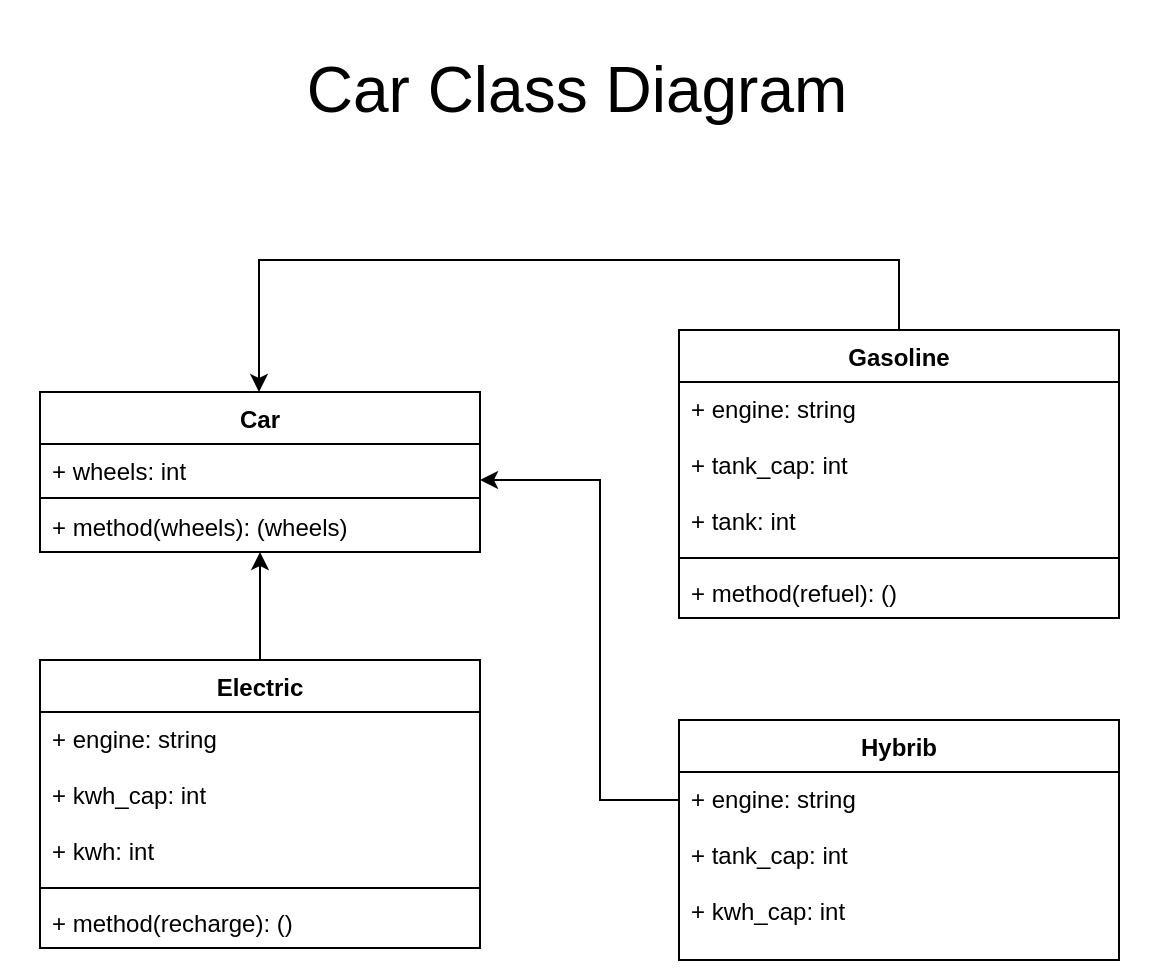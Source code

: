 <mxfile pages="1" version="11.2.1" type="device"><diagram id="uo6f55cbrcBWX6Itnbri" name="Page-1"><mxGraphModel dx="868" dy="1569" grid="1" gridSize="10" guides="1" tooltips="1" connect="1" arrows="1" fold="1" page="1" pageScale="1" pageWidth="850" pageHeight="1100" math="0" shadow="0"><root><mxCell id="0"/><mxCell id="1" parent="0"/><mxCell id="bj6JQTsEFUpRPrMNYJVo-2" value="Car" style="swimlane;fontStyle=1;align=center;verticalAlign=top;childLayout=stackLayout;horizontal=1;startSize=26;horizontalStack=0;resizeParent=1;resizeParentMax=0;resizeLast=0;collapsible=1;marginBottom=0;" parent="1" vertex="1"><mxGeometry x="153" y="-34" width="220" height="80" as="geometry"/></mxCell><mxCell id="bj6JQTsEFUpRPrMNYJVo-3" value="+ wheels: int" style="text;strokeColor=none;fillColor=none;align=left;verticalAlign=top;spacingLeft=4;spacingRight=4;overflow=hidden;rotatable=0;points=[[0,0.5],[1,0.5]];portConstraint=eastwest;" parent="bj6JQTsEFUpRPrMNYJVo-2" vertex="1"><mxGeometry y="26" width="220" height="26" as="geometry"/></mxCell><mxCell id="bj6JQTsEFUpRPrMNYJVo-4" value="" style="line;strokeWidth=1;fillColor=none;align=left;verticalAlign=middle;spacingTop=-1;spacingLeft=3;spacingRight=3;rotatable=0;labelPosition=right;points=[];portConstraint=eastwest;" parent="bj6JQTsEFUpRPrMNYJVo-2" vertex="1"><mxGeometry y="52" width="220" height="2" as="geometry"/></mxCell><mxCell id="bj6JQTsEFUpRPrMNYJVo-5" value="+ method(wheels): (wheels)&#xA;" style="text;strokeColor=none;fillColor=none;align=left;verticalAlign=top;spacingLeft=4;spacingRight=4;overflow=hidden;rotatable=0;points=[[0,0.5],[1,0.5]];portConstraint=eastwest;" parent="bj6JQTsEFUpRPrMNYJVo-2" vertex="1"><mxGeometry y="54" width="220" height="26" as="geometry"/></mxCell><mxCell id="bj6JQTsEFUpRPrMNYJVo-27" style="edgeStyle=orthogonalEdgeStyle;rounded=0;orthogonalLoop=1;jettySize=auto;html=1;" parent="1" source="bj6JQTsEFUpRPrMNYJVo-6" target="bj6JQTsEFUpRPrMNYJVo-2" edge="1"><mxGeometry relative="1" as="geometry"><Array as="points"><mxPoint x="582.5" y="-100"/><mxPoint x="262.5" y="-100"/></Array></mxGeometry></mxCell><mxCell id="bj6JQTsEFUpRPrMNYJVo-6" value="Gasoline" style="swimlane;fontStyle=1;align=center;verticalAlign=top;childLayout=stackLayout;horizontal=1;startSize=26;horizontalStack=0;resizeParent=1;resizeParentMax=0;resizeLast=0;collapsible=1;marginBottom=0;" parent="1" vertex="1"><mxGeometry x="472.5" y="-65" width="220" height="144" as="geometry"/></mxCell><mxCell id="bj6JQTsEFUpRPrMNYJVo-7" value="+ engine: string&#xA;&#xA;+ tank_cap: int&#xA;&#xA;+ tank: int&#xA;&#xA;" style="text;strokeColor=none;fillColor=none;align=left;verticalAlign=top;spacingLeft=4;spacingRight=4;overflow=hidden;rotatable=0;points=[[0,0.5],[1,0.5]];portConstraint=eastwest;" parent="bj6JQTsEFUpRPrMNYJVo-6" vertex="1"><mxGeometry y="26" width="220" height="84" as="geometry"/></mxCell><mxCell id="bj6JQTsEFUpRPrMNYJVo-8" value="" style="line;strokeWidth=1;fillColor=none;align=left;verticalAlign=middle;spacingTop=-1;spacingLeft=3;spacingRight=3;rotatable=0;labelPosition=right;points=[];portConstraint=eastwest;" parent="bj6JQTsEFUpRPrMNYJVo-6" vertex="1"><mxGeometry y="110" width="220" height="8" as="geometry"/></mxCell><mxCell id="bj6JQTsEFUpRPrMNYJVo-9" value="+ method(refuel): ()" style="text;strokeColor=none;fillColor=none;align=left;verticalAlign=top;spacingLeft=4;spacingRight=4;overflow=hidden;rotatable=0;points=[[0,0.5],[1,0.5]];portConstraint=eastwest;" parent="bj6JQTsEFUpRPrMNYJVo-6" vertex="1"><mxGeometry y="118" width="220" height="26" as="geometry"/></mxCell><mxCell id="bj6JQTsEFUpRPrMNYJVo-26" style="edgeStyle=orthogonalEdgeStyle;rounded=0;orthogonalLoop=1;jettySize=auto;html=1;" parent="1" source="bj6JQTsEFUpRPrMNYJVo-10" target="bj6JQTsEFUpRPrMNYJVo-2" edge="1"><mxGeometry relative="1" as="geometry"/></mxCell><mxCell id="bj6JQTsEFUpRPrMNYJVo-10" value="Electric" style="swimlane;fontStyle=1;align=center;verticalAlign=top;childLayout=stackLayout;horizontal=1;startSize=26;horizontalStack=0;resizeParent=1;resizeParentMax=0;resizeLast=0;collapsible=1;marginBottom=0;" parent="1" vertex="1"><mxGeometry x="153" y="100" width="220" height="144" as="geometry"/></mxCell><mxCell id="bj6JQTsEFUpRPrMNYJVo-11" value="+ engine: string&#xA;&#xA;+ kwh_cap: int&#xA;&#xA;+ kwh: int&#xA;" style="text;strokeColor=none;fillColor=none;align=left;verticalAlign=top;spacingLeft=4;spacingRight=4;overflow=hidden;rotatable=0;points=[[0,0.5],[1,0.5]];portConstraint=eastwest;" parent="bj6JQTsEFUpRPrMNYJVo-10" vertex="1"><mxGeometry y="26" width="220" height="84" as="geometry"/></mxCell><mxCell id="bj6JQTsEFUpRPrMNYJVo-12" value="" style="line;strokeWidth=1;fillColor=none;align=left;verticalAlign=middle;spacingTop=-1;spacingLeft=3;spacingRight=3;rotatable=0;labelPosition=right;points=[];portConstraint=eastwest;" parent="bj6JQTsEFUpRPrMNYJVo-10" vertex="1"><mxGeometry y="110" width="220" height="8" as="geometry"/></mxCell><mxCell id="bj6JQTsEFUpRPrMNYJVo-13" value="+ method(recharge): ()" style="text;strokeColor=none;fillColor=none;align=left;verticalAlign=top;spacingLeft=4;spacingRight=4;overflow=hidden;rotatable=0;points=[[0,0.5],[1,0.5]];portConstraint=eastwest;" parent="bj6JQTsEFUpRPrMNYJVo-10" vertex="1"><mxGeometry y="118" width="220" height="26" as="geometry"/></mxCell><mxCell id="bj6JQTsEFUpRPrMNYJVo-25" style="edgeStyle=orthogonalEdgeStyle;rounded=0;orthogonalLoop=1;jettySize=auto;html=1;" parent="1" source="bj6JQTsEFUpRPrMNYJVo-14" target="bj6JQTsEFUpRPrMNYJVo-2" edge="1"><mxGeometry relative="1" as="geometry"><Array as="points"><mxPoint x="433" y="170"/><mxPoint x="433" y="10"/></Array></mxGeometry></mxCell><mxCell id="bj6JQTsEFUpRPrMNYJVo-14" value="Hybrib" style="swimlane;fontStyle=1;align=center;verticalAlign=top;childLayout=stackLayout;horizontal=1;startSize=26;horizontalStack=0;resizeParent=1;resizeParentMax=0;resizeLast=0;collapsible=1;marginBottom=0;" parent="1" vertex="1"><mxGeometry x="472.5" y="130" width="220" height="120" as="geometry"/></mxCell><mxCell id="bj6JQTsEFUpRPrMNYJVo-15" value="+ engine: string&#xA;&#xA;+ tank_cap: int&#xA;&#xA;+ kwh_cap: int" style="text;strokeColor=none;fillColor=none;align=left;verticalAlign=top;spacingLeft=4;spacingRight=4;overflow=hidden;rotatable=0;points=[[0,0.5],[1,0.5]];portConstraint=eastwest;" parent="bj6JQTsEFUpRPrMNYJVo-14" vertex="1"><mxGeometry y="26" width="220" height="94" as="geometry"/></mxCell><mxCell id="bj6JQTsEFUpRPrMNYJVo-30" value="Car Class Diagram" style="text;html=1;strokeColor=none;fillColor=none;align=center;verticalAlign=middle;whiteSpace=wrap;rounded=0;fontSize=32;" parent="1" vertex="1"><mxGeometry x="133" y="-230" width="577" height="90" as="geometry"/></mxCell></root></mxGraphModel></diagram></mxfile>